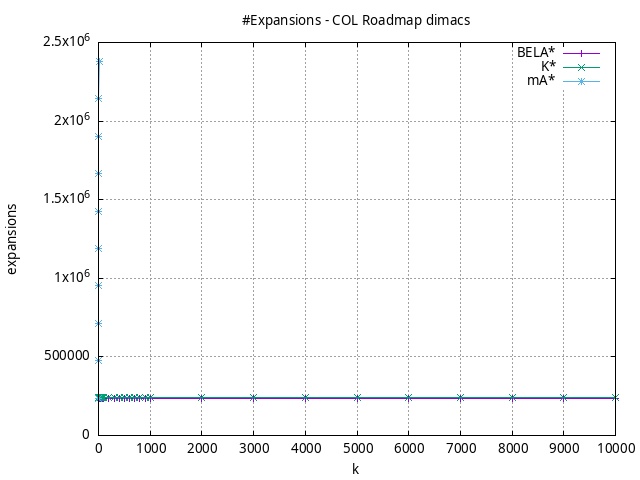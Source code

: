 #!/usr/bin/gnuplot
# -*- coding: utf-8 -*-
#
# results/roadmap/dimacs/COL/USA-road-d.COL.heuristic.expansions.gnuplot
#
# Started on 01/09/2024 14:36:49
# Author: Carlos Linares López
set grid
set xlabel "k"
set ylabel "expansions"

set title "#Expansions - COL Roadmap dimacs"

set terminal png enhanced font "Ariel,10"
set output 'USA-road-d.COL.heuristic.expansions.png'

plot "-" title "BELA*"      with linesp, "-" title "K*"      with linesp, "-" title "mA*"      with linesp

	1 237973.3
	2 237974.33
	3 237975.91
	4 237976.48
	5 237977.39
	6 237977.7
	7 237978.21
	8 237978.5
	9 237978.88
	10 237979.11
	20 237981.3
	30 237982.84
	40 237984.31
	50 237985.18
	60 237986.14
	70 237986.68
	80 237987.28
	90 237987.82
	100 237988.33
	200 237991.43
	300 237993.26
	400 237994.99
	500 237996.18
	600 237997.03
	700 237997.86
	800 237998.5
	900 237999.11
	1000 237999.74
	2000 238004.11
	3000 238006.51
	4000 238008.22
	5000 238009.66
	6000 238010.98
	7000 238011.91
	8000 238012.98
	9000 238013.89
	10000 238014.55
end
	1 237975.43
	2 238749.13
	3 238985.86
	4 239400.48
	5 239486.62
	6 239591.58
	7 239629.46
	8 239631.1
	9 239714.75
	10 239715.57
	20 239807.21
	30 239960.18
	40 240057.92
	50 240072.35
	60 240100.66
	70 240102.15
	80 240102.76
	90 240244.66
	100 240262.35
	200 240451.9
	300 240610.99
	400 240862.63
	500 240951.45
	600 240988.28
	700 241004.91
	800 241071.75
	900 241146.49
	1000 241195.85
	2000 241567.2
	3000 241618.49
	4000 241746.65
	5000 241752.48
	6000 241823.83
	7000 241912.94
	8000 241951.24
	9000 241987.92
	10000 242056.68
end
	1 237973.3
	2 475948.68
	3 713926.21
	4 951902.15
	5 1189879.9
	6 1427857.17
	7 1665832.01
	8 1903806.44
	9 2141784.46
	10 2379759.94
end

